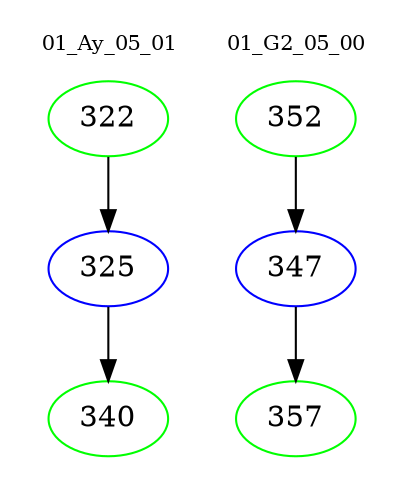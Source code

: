digraph{
subgraph cluster_0 {
color = white
label = "01_Ay_05_01";
fontsize=10;
T0_322 [label="322", color="green"]
T0_322 -> T0_325 [color="black"]
T0_325 [label="325", color="blue"]
T0_325 -> T0_340 [color="black"]
T0_340 [label="340", color="green"]
}
subgraph cluster_1 {
color = white
label = "01_G2_05_00";
fontsize=10;
T1_352 [label="352", color="green"]
T1_352 -> T1_347 [color="black"]
T1_347 [label="347", color="blue"]
T1_347 -> T1_357 [color="black"]
T1_357 [label="357", color="green"]
}
}
